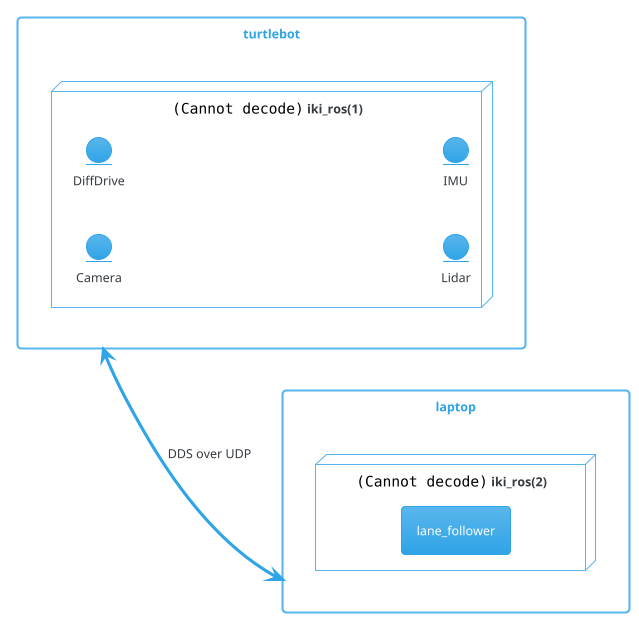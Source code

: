 @startuml
left to right direction
skinparam componentStyle rectangle
!theme cerulean

rectangle "turtlebot" {
    node "<img:./docker-mark-blue.png{scale=0.01}> iki_ros(1)" {
        entity "Camera"
        entity "DiffDrive"
        entity "Lidar"
        entity "IMU"
    }
}

rectangle "laptop" {
    node "<img:./docker-mark-blue.png{scale=0.01}> iki_ros(2)" {
        component "lane_follower"
    }
}

"turtlebot" <--> "laptop" : DDS over UDP

@enduml